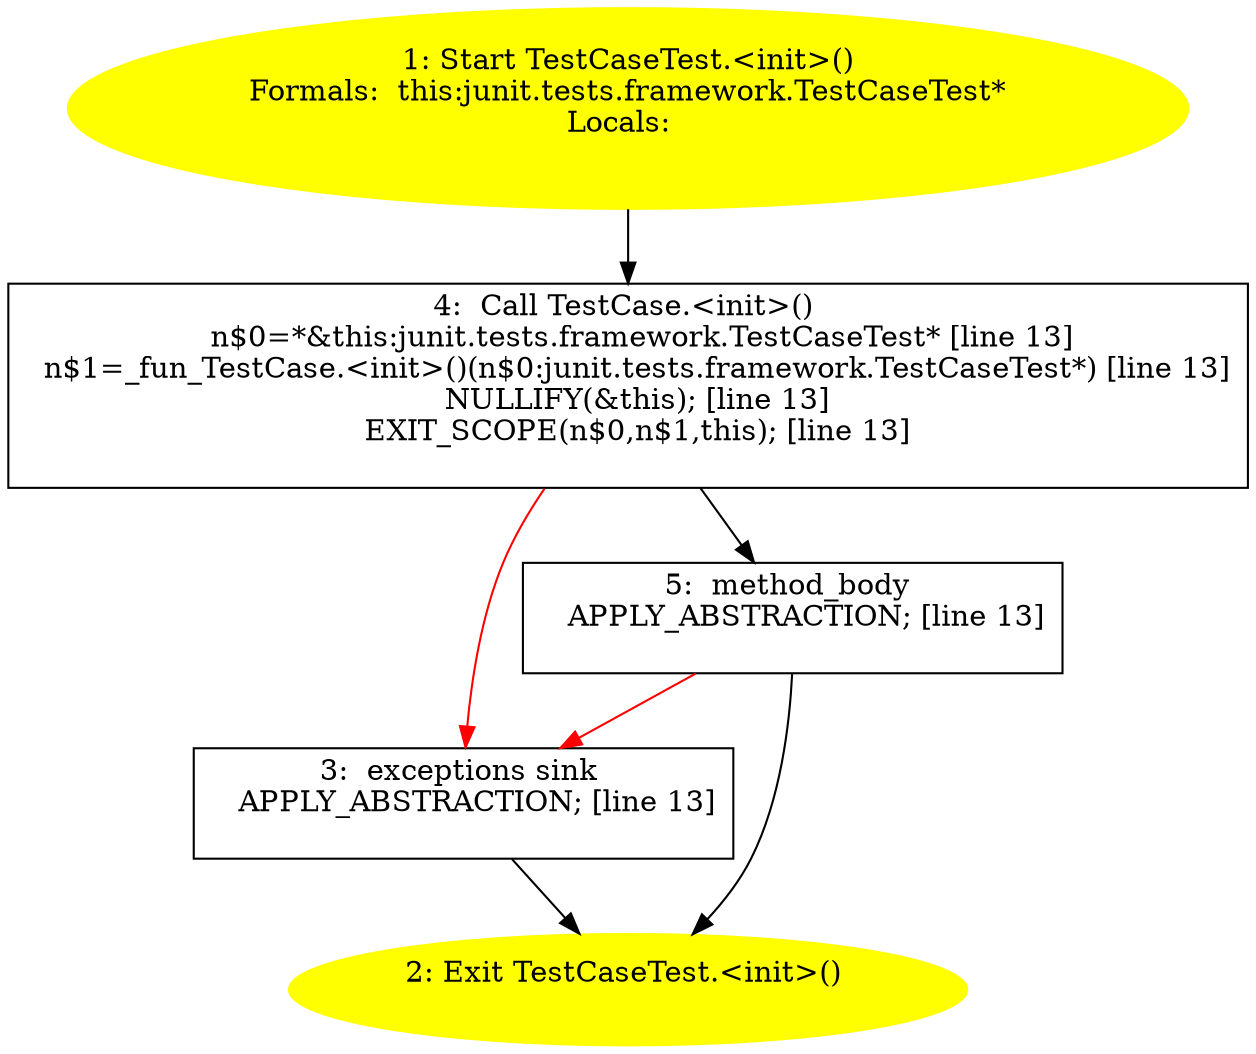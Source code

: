 /* @generated */
digraph cfg {
"junit.tests.framework.TestCaseTest.<init>().b72528fbd9fb12cd6c645bde1d3b30fd_1" [label="1: Start TestCaseTest.<init>()\nFormals:  this:junit.tests.framework.TestCaseTest*\nLocals:  \n  " color=yellow style=filled]
	

	 "junit.tests.framework.TestCaseTest.<init>().b72528fbd9fb12cd6c645bde1d3b30fd_1" -> "junit.tests.framework.TestCaseTest.<init>().b72528fbd9fb12cd6c645bde1d3b30fd_4" ;
"junit.tests.framework.TestCaseTest.<init>().b72528fbd9fb12cd6c645bde1d3b30fd_2" [label="2: Exit TestCaseTest.<init>() \n  " color=yellow style=filled]
	

"junit.tests.framework.TestCaseTest.<init>().b72528fbd9fb12cd6c645bde1d3b30fd_3" [label="3:  exceptions sink \n   APPLY_ABSTRACTION; [line 13]\n " shape="box"]
	

	 "junit.tests.framework.TestCaseTest.<init>().b72528fbd9fb12cd6c645bde1d3b30fd_3" -> "junit.tests.framework.TestCaseTest.<init>().b72528fbd9fb12cd6c645bde1d3b30fd_2" ;
"junit.tests.framework.TestCaseTest.<init>().b72528fbd9fb12cd6c645bde1d3b30fd_4" [label="4:  Call TestCase.<init>() \n   n$0=*&this:junit.tests.framework.TestCaseTest* [line 13]\n  n$1=_fun_TestCase.<init>()(n$0:junit.tests.framework.TestCaseTest*) [line 13]\n  NULLIFY(&this); [line 13]\n  EXIT_SCOPE(n$0,n$1,this); [line 13]\n " shape="box"]
	

	 "junit.tests.framework.TestCaseTest.<init>().b72528fbd9fb12cd6c645bde1d3b30fd_4" -> "junit.tests.framework.TestCaseTest.<init>().b72528fbd9fb12cd6c645bde1d3b30fd_5" ;
	 "junit.tests.framework.TestCaseTest.<init>().b72528fbd9fb12cd6c645bde1d3b30fd_4" -> "junit.tests.framework.TestCaseTest.<init>().b72528fbd9fb12cd6c645bde1d3b30fd_3" [color="red" ];
"junit.tests.framework.TestCaseTest.<init>().b72528fbd9fb12cd6c645bde1d3b30fd_5" [label="5:  method_body \n   APPLY_ABSTRACTION; [line 13]\n " shape="box"]
	

	 "junit.tests.framework.TestCaseTest.<init>().b72528fbd9fb12cd6c645bde1d3b30fd_5" -> "junit.tests.framework.TestCaseTest.<init>().b72528fbd9fb12cd6c645bde1d3b30fd_2" ;
	 "junit.tests.framework.TestCaseTest.<init>().b72528fbd9fb12cd6c645bde1d3b30fd_5" -> "junit.tests.framework.TestCaseTest.<init>().b72528fbd9fb12cd6c645bde1d3b30fd_3" [color="red" ];
}
